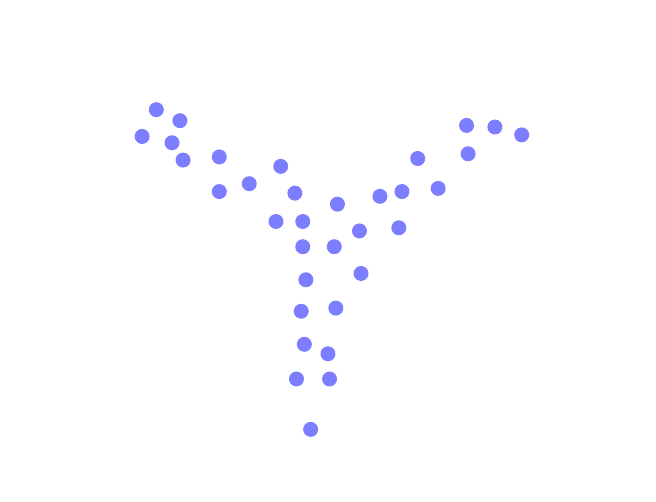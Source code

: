 \documentclass[crop,tikz]{standalone}
\usepackage{pgf,tikz}
\usepackage{mathrsfs}
\usetikzlibrary{arrows}
\pagestyle{empty}
\begin{document}
\definecolor{qqqqff}{rgb}{0.49,0.49,1.}
\begin{tikzpicture}[line cap=round,line join=round,>=triangle 45,x=1.0cm,y=1.0cm]
\clip(5.015,3.23) rectangle (13.335,9.593);
\begin{scriptsize}
\draw [color=qqqqff,fill=qqqqff] (8.18,7.26) circle (2.5pt);
\draw [color=qqqqff,fill=qqqqff] (8.76,7.14) circle (2.5pt);
\draw [color=qqqqff,fill=qqqqff] (9.6,6.12) circle (2.5pt);
\draw [color=qqqqff,fill=qqqqff] (9.3,7.) circle (2.5pt);
\draw [color=qqqqff,fill=qqqqff] (8.58,7.48) circle (2.5pt);
\draw [color=qqqqff,fill=qqqqff] (8.52,6.78) circle (2.5pt);
\draw [color=qqqqff,fill=qqqqff] (8.86,6.78) circle (2.5pt);
\draw [color=qqqqff,fill=qqqqff] (8.9,6.04) circle (2.5pt);
\draw [color=qqqqff,fill=qqqqff] (9.28,5.68) circle (2.5pt);
\draw [color=qqqqff,fill=qqqqff] (8.86,6.46) circle (2.5pt);
\draw [color=qqqqff,fill=qqqqff] (9.18,5.1) circle (2.5pt);
\draw [color=qqqqff,fill=qqqqff] (8.88,5.22) circle (2.5pt);
\draw [color=qqqqff,fill=qqqqff] (7.34,7.56) circle (2.5pt);
\draw [color=qqqqff,fill=qqqqff] (7.8,7.16) circle (2.5pt);
\draw [color=qqqqff,fill=qqqqff] (7.2,7.78) circle (2.5pt);
\draw [color=qqqqff,fill=qqqqff] (7.,8.2) circle (2.5pt);
\draw [color=qqqqff,fill=qqqqff] (7.8,7.6) circle (2.5pt);
\draw [color=qqqqff,fill=qqqqff] (11.64,7.88) circle (2.5pt);
\draw [color=qqqqff,fill=qqqqff] (9.84,7.1) circle (2.5pt);
\draw [color=qqqqff,fill=qqqqff] (10.32,7.58) circle (2.5pt);
\draw [color=qqqqff,fill=qqqqff] (10.58,7.2) circle (2.5pt);
\draw [color=qqqqff,fill=qqqqff] (10.94,8.) circle (2.5pt);
\draw [color=qqqqff,fill=qqqqff] (10.96,7.64) circle (2.5pt);
\draw [color=qqqqff,fill=qqqqff] (9.26,6.46) circle (2.5pt);
\draw [color=qqqqff,fill=qqqqff] (10.08,6.7) circle (2.5pt);
\draw [color=qqqqff,fill=qqqqff] (8.78,4.78) circle (2.5pt);
\draw [color=qqqqff,fill=qqqqff] (8.96,4.14) circle (2.5pt);
\draw [color=qqqqff,fill=qqqqff] (9.2,4.78) circle (2.5pt);
\draw [color=qqqqff,fill=qqqqff] (10.12,7.16) circle (2.5pt);
\draw [color=qqqqff,fill=qqqqff] (11.3,7.98) circle (2.5pt);
\draw [color=qqqqff,fill=qqqqff] (6.82,7.86) circle (2.5pt);
\draw [color=qqqqff,fill=qqqqff] (7.3,8.06) circle (2.5pt);
\draw [color=qqqqff,fill=qqqqff] (8.84,5.64) circle (2.5pt);
\draw [color=qqqqff,fill=qqqqff] (9.58,6.66) circle (2.5pt);
\end{scriptsize}
\end{tikzpicture}
\end{document}
